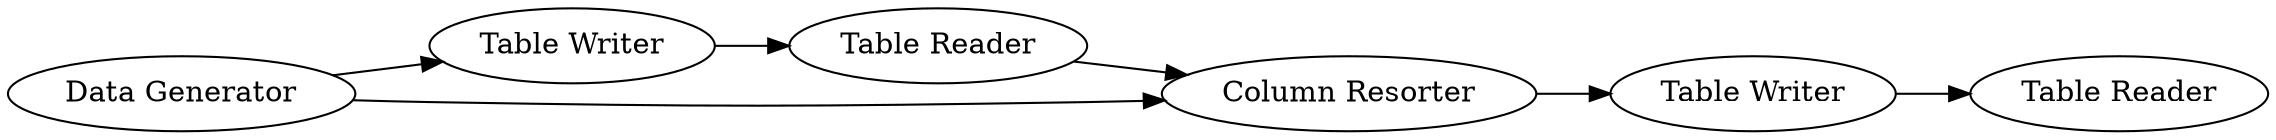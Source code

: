 digraph {
	1 [label="Data Generator"]
	2 [label="Table Writer"]
	3 [label="Table Reader"]
	4 [label="Column Resorter"]
	5 [label="Table Writer"]
	6 [label="Table Reader"]
	1 -> 2
	1 -> 4
	2 -> 3
	3 -> 4
	4 -> 5
	5 -> 6
	rankdir=LR
}
